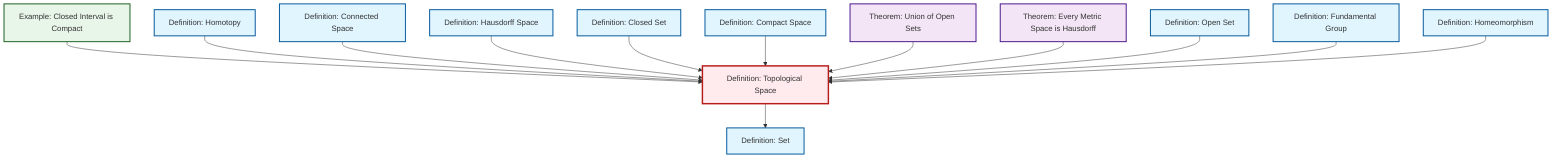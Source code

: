 graph TD
    classDef definition fill:#e1f5fe,stroke:#01579b,stroke-width:2px
    classDef theorem fill:#f3e5f5,stroke:#4a148c,stroke-width:2px
    classDef axiom fill:#fff3e0,stroke:#e65100,stroke-width:2px
    classDef example fill:#e8f5e9,stroke:#1b5e20,stroke-width:2px
    classDef current fill:#ffebee,stroke:#b71c1c,stroke-width:3px
    def-compact["Definition: Compact Space"]:::definition
    def-homeomorphism["Definition: Homeomorphism"]:::definition
    ex-closed-interval-compact["Example: Closed Interval is Compact"]:::example
    def-hausdorff["Definition: Hausdorff Space"]:::definition
    def-closed-set["Definition: Closed Set"]:::definition
    def-fundamental-group["Definition: Fundamental Group"]:::definition
    def-homotopy["Definition: Homotopy"]:::definition
    def-topological-space["Definition: Topological Space"]:::definition
    def-set["Definition: Set"]:::definition
    def-open-set["Definition: Open Set"]:::definition
    thm-metric-hausdorff["Theorem: Every Metric Space is Hausdorff"]:::theorem
    thm-union-open-sets["Theorem: Union of Open Sets"]:::theorem
    def-connected["Definition: Connected Space"]:::definition
    ex-closed-interval-compact --> def-topological-space
    def-homotopy --> def-topological-space
    def-connected --> def-topological-space
    def-hausdorff --> def-topological-space
    def-topological-space --> def-set
    def-closed-set --> def-topological-space
    def-compact --> def-topological-space
    thm-union-open-sets --> def-topological-space
    thm-metric-hausdorff --> def-topological-space
    def-open-set --> def-topological-space
    def-fundamental-group --> def-topological-space
    def-homeomorphism --> def-topological-space
    class def-topological-space current
